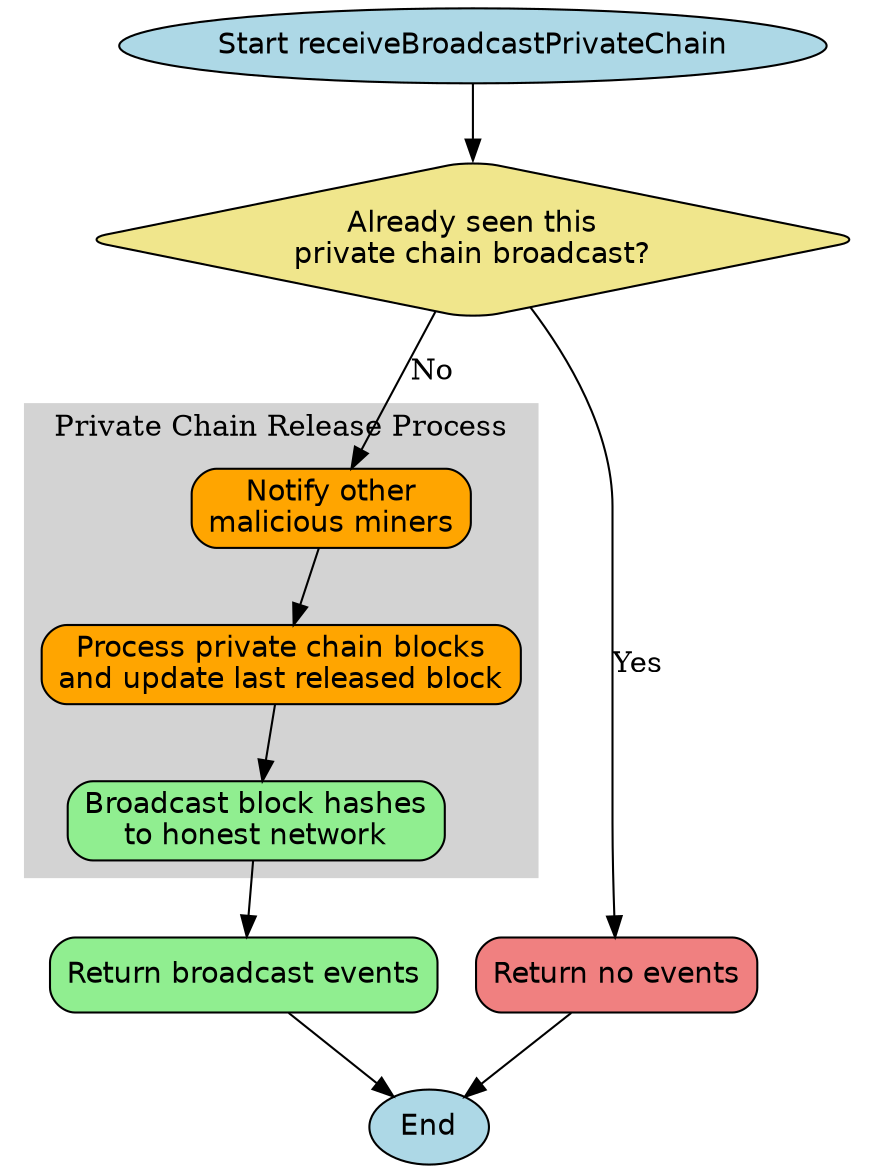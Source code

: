 digraph receiveBroadcastPrivateChainFlow {
    rankdir=TB;
    
    // Node styles
    node [shape=box, style="filled,rounded", fontname="Helvetica"];
    start_node [label="Start receiveBroadcastPrivateChain", shape=ellipse, fillcolor=lightblue];
    end_node [label="End", shape=ellipse, fillcolor=lightblue];
    
    // Main decision point
    check_seen [
        label="Already seen this\nprivate chain broadcast?",
        shape=diamond,
        fillcolor=khaki
    ];
    
    // Main actions
    notify_malicious [
        label="Notify other\nmalicious miners",
        shape=box,
        fillcolor=orange
    ];
    
    process_chain [
        label="Process private chain blocks\nand update last released block",
        shape=box,
        fillcolor=orange
    ];
    
    broadcast_honest [
        label="Broadcast block hashes\nto honest network",
        shape=box,
        fillcolor=lightgreen
    ];
    
    return_empty [
        label="Return no events",
        shape=box,
        fillcolor=lightcoral
    ];
    
    return_events [
        label="Return broadcast events",
        shape=box,
        fillcolor=lightgreen
    ];

    // Subgraph for main processing
    subgraph cluster_process {
        label = "Private Chain Release Process";
        style = filled;
        color = lightgrey;
        
        notify_malicious;
        process_chain;
        broadcast_honest;
    }

    // Edges
    start_node -> check_seen;
    
    // Already seen path
    check_seen -> return_empty [label="Yes"];
    
    // Main processing path
    check_seen -> notify_malicious [label="No"];
    notify_malicious -> process_chain;
    process_chain -> broadcast_honest;
    broadcast_honest -> return_events;
    
    // Final returns
    return_empty -> end_node;
    return_events -> end_node;
}